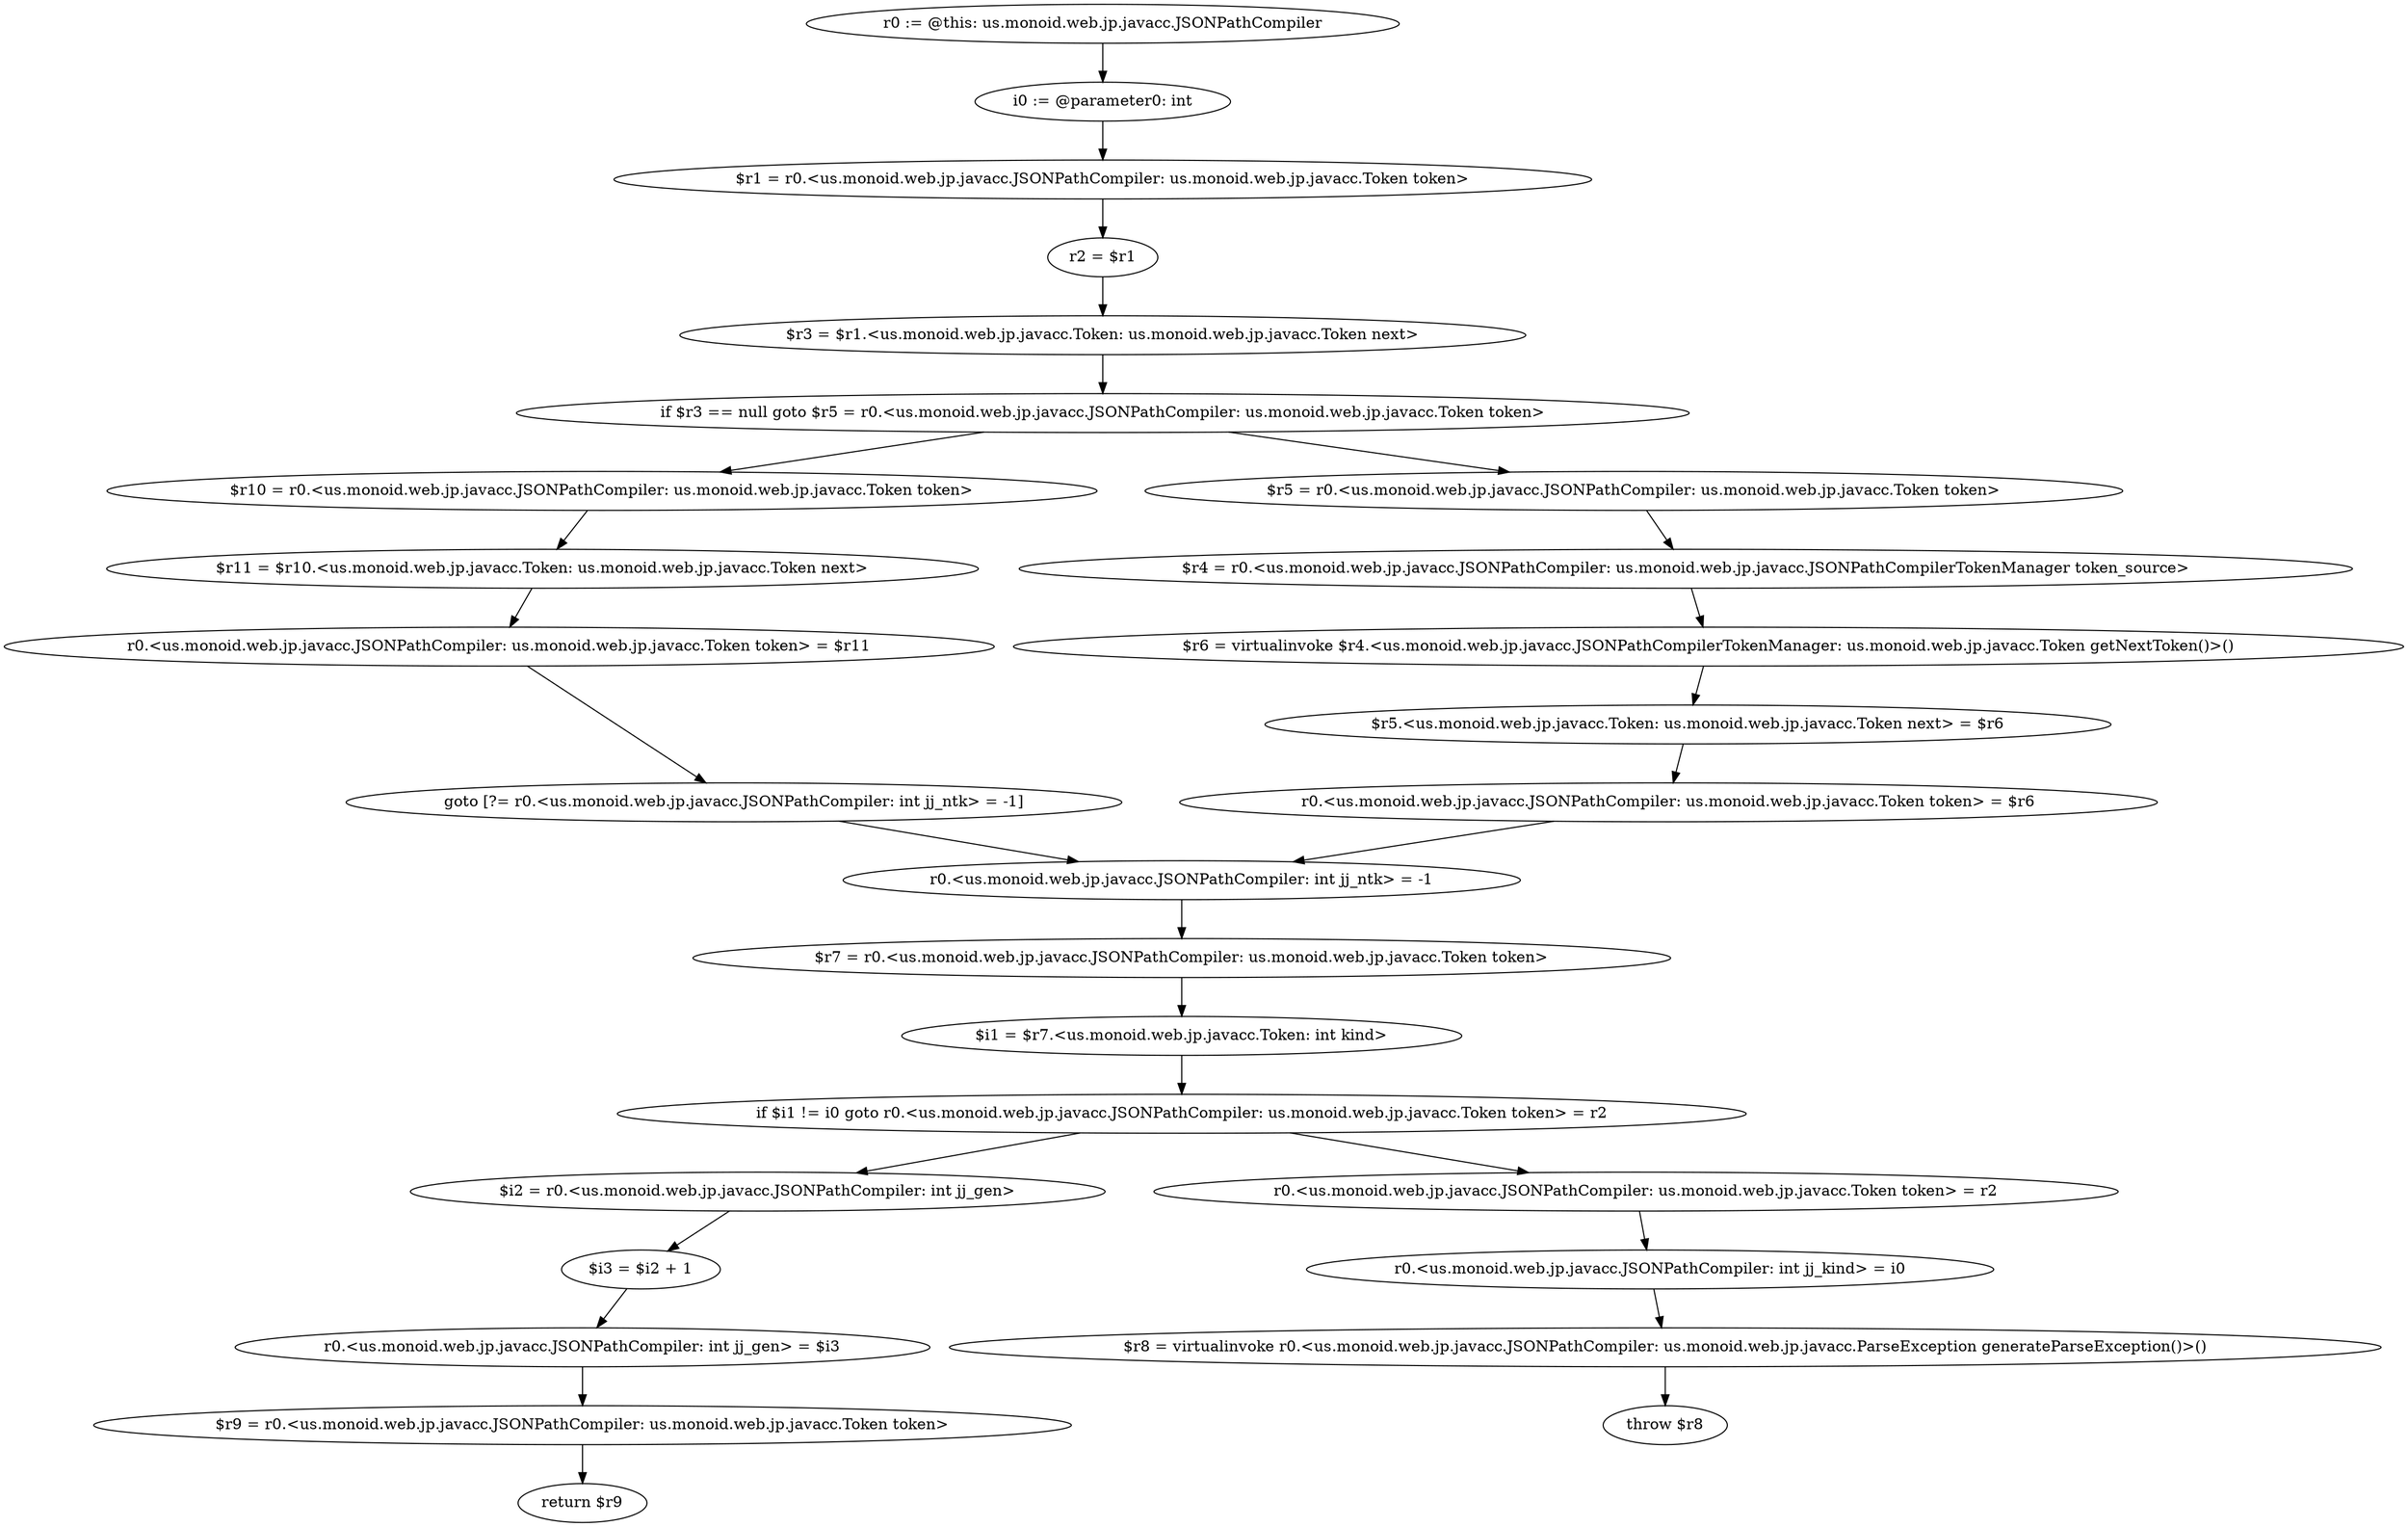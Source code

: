 digraph "unitGraph" {
    "r0 := @this: us.monoid.web.jp.javacc.JSONPathCompiler"
    "i0 := @parameter0: int"
    "$r1 = r0.<us.monoid.web.jp.javacc.JSONPathCompiler: us.monoid.web.jp.javacc.Token token>"
    "r2 = $r1"
    "$r3 = $r1.<us.monoid.web.jp.javacc.Token: us.monoid.web.jp.javacc.Token next>"
    "if $r3 == null goto $r5 = r0.<us.monoid.web.jp.javacc.JSONPathCompiler: us.monoid.web.jp.javacc.Token token>"
    "$r10 = r0.<us.monoid.web.jp.javacc.JSONPathCompiler: us.monoid.web.jp.javacc.Token token>"
    "$r11 = $r10.<us.monoid.web.jp.javacc.Token: us.monoid.web.jp.javacc.Token next>"
    "r0.<us.monoid.web.jp.javacc.JSONPathCompiler: us.monoid.web.jp.javacc.Token token> = $r11"
    "goto [?= r0.<us.monoid.web.jp.javacc.JSONPathCompiler: int jj_ntk> = -1]"
    "$r5 = r0.<us.monoid.web.jp.javacc.JSONPathCompiler: us.monoid.web.jp.javacc.Token token>"
    "$r4 = r0.<us.monoid.web.jp.javacc.JSONPathCompiler: us.monoid.web.jp.javacc.JSONPathCompilerTokenManager token_source>"
    "$r6 = virtualinvoke $r4.<us.monoid.web.jp.javacc.JSONPathCompilerTokenManager: us.monoid.web.jp.javacc.Token getNextToken()>()"
    "$r5.<us.monoid.web.jp.javacc.Token: us.monoid.web.jp.javacc.Token next> = $r6"
    "r0.<us.monoid.web.jp.javacc.JSONPathCompiler: us.monoid.web.jp.javacc.Token token> = $r6"
    "r0.<us.monoid.web.jp.javacc.JSONPathCompiler: int jj_ntk> = -1"
    "$r7 = r0.<us.monoid.web.jp.javacc.JSONPathCompiler: us.monoid.web.jp.javacc.Token token>"
    "$i1 = $r7.<us.monoid.web.jp.javacc.Token: int kind>"
    "if $i1 != i0 goto r0.<us.monoid.web.jp.javacc.JSONPathCompiler: us.monoid.web.jp.javacc.Token token> = r2"
    "$i2 = r0.<us.monoid.web.jp.javacc.JSONPathCompiler: int jj_gen>"
    "$i3 = $i2 + 1"
    "r0.<us.monoid.web.jp.javacc.JSONPathCompiler: int jj_gen> = $i3"
    "$r9 = r0.<us.monoid.web.jp.javacc.JSONPathCompiler: us.monoid.web.jp.javacc.Token token>"
    "return $r9"
    "r0.<us.monoid.web.jp.javacc.JSONPathCompiler: us.monoid.web.jp.javacc.Token token> = r2"
    "r0.<us.monoid.web.jp.javacc.JSONPathCompiler: int jj_kind> = i0"
    "$r8 = virtualinvoke r0.<us.monoid.web.jp.javacc.JSONPathCompiler: us.monoid.web.jp.javacc.ParseException generateParseException()>()"
    "throw $r8"
    "r0 := @this: us.monoid.web.jp.javacc.JSONPathCompiler"->"i0 := @parameter0: int";
    "i0 := @parameter0: int"->"$r1 = r0.<us.monoid.web.jp.javacc.JSONPathCompiler: us.monoid.web.jp.javacc.Token token>";
    "$r1 = r0.<us.monoid.web.jp.javacc.JSONPathCompiler: us.monoid.web.jp.javacc.Token token>"->"r2 = $r1";
    "r2 = $r1"->"$r3 = $r1.<us.monoid.web.jp.javacc.Token: us.monoid.web.jp.javacc.Token next>";
    "$r3 = $r1.<us.monoid.web.jp.javacc.Token: us.monoid.web.jp.javacc.Token next>"->"if $r3 == null goto $r5 = r0.<us.monoid.web.jp.javacc.JSONPathCompiler: us.monoid.web.jp.javacc.Token token>";
    "if $r3 == null goto $r5 = r0.<us.monoid.web.jp.javacc.JSONPathCompiler: us.monoid.web.jp.javacc.Token token>"->"$r10 = r0.<us.monoid.web.jp.javacc.JSONPathCompiler: us.monoid.web.jp.javacc.Token token>";
    "if $r3 == null goto $r5 = r0.<us.monoid.web.jp.javacc.JSONPathCompiler: us.monoid.web.jp.javacc.Token token>"->"$r5 = r0.<us.monoid.web.jp.javacc.JSONPathCompiler: us.monoid.web.jp.javacc.Token token>";
    "$r10 = r0.<us.monoid.web.jp.javacc.JSONPathCompiler: us.monoid.web.jp.javacc.Token token>"->"$r11 = $r10.<us.monoid.web.jp.javacc.Token: us.monoid.web.jp.javacc.Token next>";
    "$r11 = $r10.<us.monoid.web.jp.javacc.Token: us.monoid.web.jp.javacc.Token next>"->"r0.<us.monoid.web.jp.javacc.JSONPathCompiler: us.monoid.web.jp.javacc.Token token> = $r11";
    "r0.<us.monoid.web.jp.javacc.JSONPathCompiler: us.monoid.web.jp.javacc.Token token> = $r11"->"goto [?= r0.<us.monoid.web.jp.javacc.JSONPathCompiler: int jj_ntk> = -1]";
    "goto [?= r0.<us.monoid.web.jp.javacc.JSONPathCompiler: int jj_ntk> = -1]"->"r0.<us.monoid.web.jp.javacc.JSONPathCompiler: int jj_ntk> = -1";
    "$r5 = r0.<us.monoid.web.jp.javacc.JSONPathCompiler: us.monoid.web.jp.javacc.Token token>"->"$r4 = r0.<us.monoid.web.jp.javacc.JSONPathCompiler: us.monoid.web.jp.javacc.JSONPathCompilerTokenManager token_source>";
    "$r4 = r0.<us.monoid.web.jp.javacc.JSONPathCompiler: us.monoid.web.jp.javacc.JSONPathCompilerTokenManager token_source>"->"$r6 = virtualinvoke $r4.<us.monoid.web.jp.javacc.JSONPathCompilerTokenManager: us.monoid.web.jp.javacc.Token getNextToken()>()";
    "$r6 = virtualinvoke $r4.<us.monoid.web.jp.javacc.JSONPathCompilerTokenManager: us.monoid.web.jp.javacc.Token getNextToken()>()"->"$r5.<us.monoid.web.jp.javacc.Token: us.monoid.web.jp.javacc.Token next> = $r6";
    "$r5.<us.monoid.web.jp.javacc.Token: us.monoid.web.jp.javacc.Token next> = $r6"->"r0.<us.monoid.web.jp.javacc.JSONPathCompiler: us.monoid.web.jp.javacc.Token token> = $r6";
    "r0.<us.monoid.web.jp.javacc.JSONPathCompiler: us.monoid.web.jp.javacc.Token token> = $r6"->"r0.<us.monoid.web.jp.javacc.JSONPathCompiler: int jj_ntk> = -1";
    "r0.<us.monoid.web.jp.javacc.JSONPathCompiler: int jj_ntk> = -1"->"$r7 = r0.<us.monoid.web.jp.javacc.JSONPathCompiler: us.monoid.web.jp.javacc.Token token>";
    "$r7 = r0.<us.monoid.web.jp.javacc.JSONPathCompiler: us.monoid.web.jp.javacc.Token token>"->"$i1 = $r7.<us.monoid.web.jp.javacc.Token: int kind>";
    "$i1 = $r7.<us.monoid.web.jp.javacc.Token: int kind>"->"if $i1 != i0 goto r0.<us.monoid.web.jp.javacc.JSONPathCompiler: us.monoid.web.jp.javacc.Token token> = r2";
    "if $i1 != i0 goto r0.<us.monoid.web.jp.javacc.JSONPathCompiler: us.monoid.web.jp.javacc.Token token> = r2"->"$i2 = r0.<us.monoid.web.jp.javacc.JSONPathCompiler: int jj_gen>";
    "if $i1 != i0 goto r0.<us.monoid.web.jp.javacc.JSONPathCompiler: us.monoid.web.jp.javacc.Token token> = r2"->"r0.<us.monoid.web.jp.javacc.JSONPathCompiler: us.monoid.web.jp.javacc.Token token> = r2";
    "$i2 = r0.<us.monoid.web.jp.javacc.JSONPathCompiler: int jj_gen>"->"$i3 = $i2 + 1";
    "$i3 = $i2 + 1"->"r0.<us.monoid.web.jp.javacc.JSONPathCompiler: int jj_gen> = $i3";
    "r0.<us.monoid.web.jp.javacc.JSONPathCompiler: int jj_gen> = $i3"->"$r9 = r0.<us.monoid.web.jp.javacc.JSONPathCompiler: us.monoid.web.jp.javacc.Token token>";
    "$r9 = r0.<us.monoid.web.jp.javacc.JSONPathCompiler: us.monoid.web.jp.javacc.Token token>"->"return $r9";
    "r0.<us.monoid.web.jp.javacc.JSONPathCompiler: us.monoid.web.jp.javacc.Token token> = r2"->"r0.<us.monoid.web.jp.javacc.JSONPathCompiler: int jj_kind> = i0";
    "r0.<us.monoid.web.jp.javacc.JSONPathCompiler: int jj_kind> = i0"->"$r8 = virtualinvoke r0.<us.monoid.web.jp.javacc.JSONPathCompiler: us.monoid.web.jp.javacc.ParseException generateParseException()>()";
    "$r8 = virtualinvoke r0.<us.monoid.web.jp.javacc.JSONPathCompiler: us.monoid.web.jp.javacc.ParseException generateParseException()>()"->"throw $r8";
}
